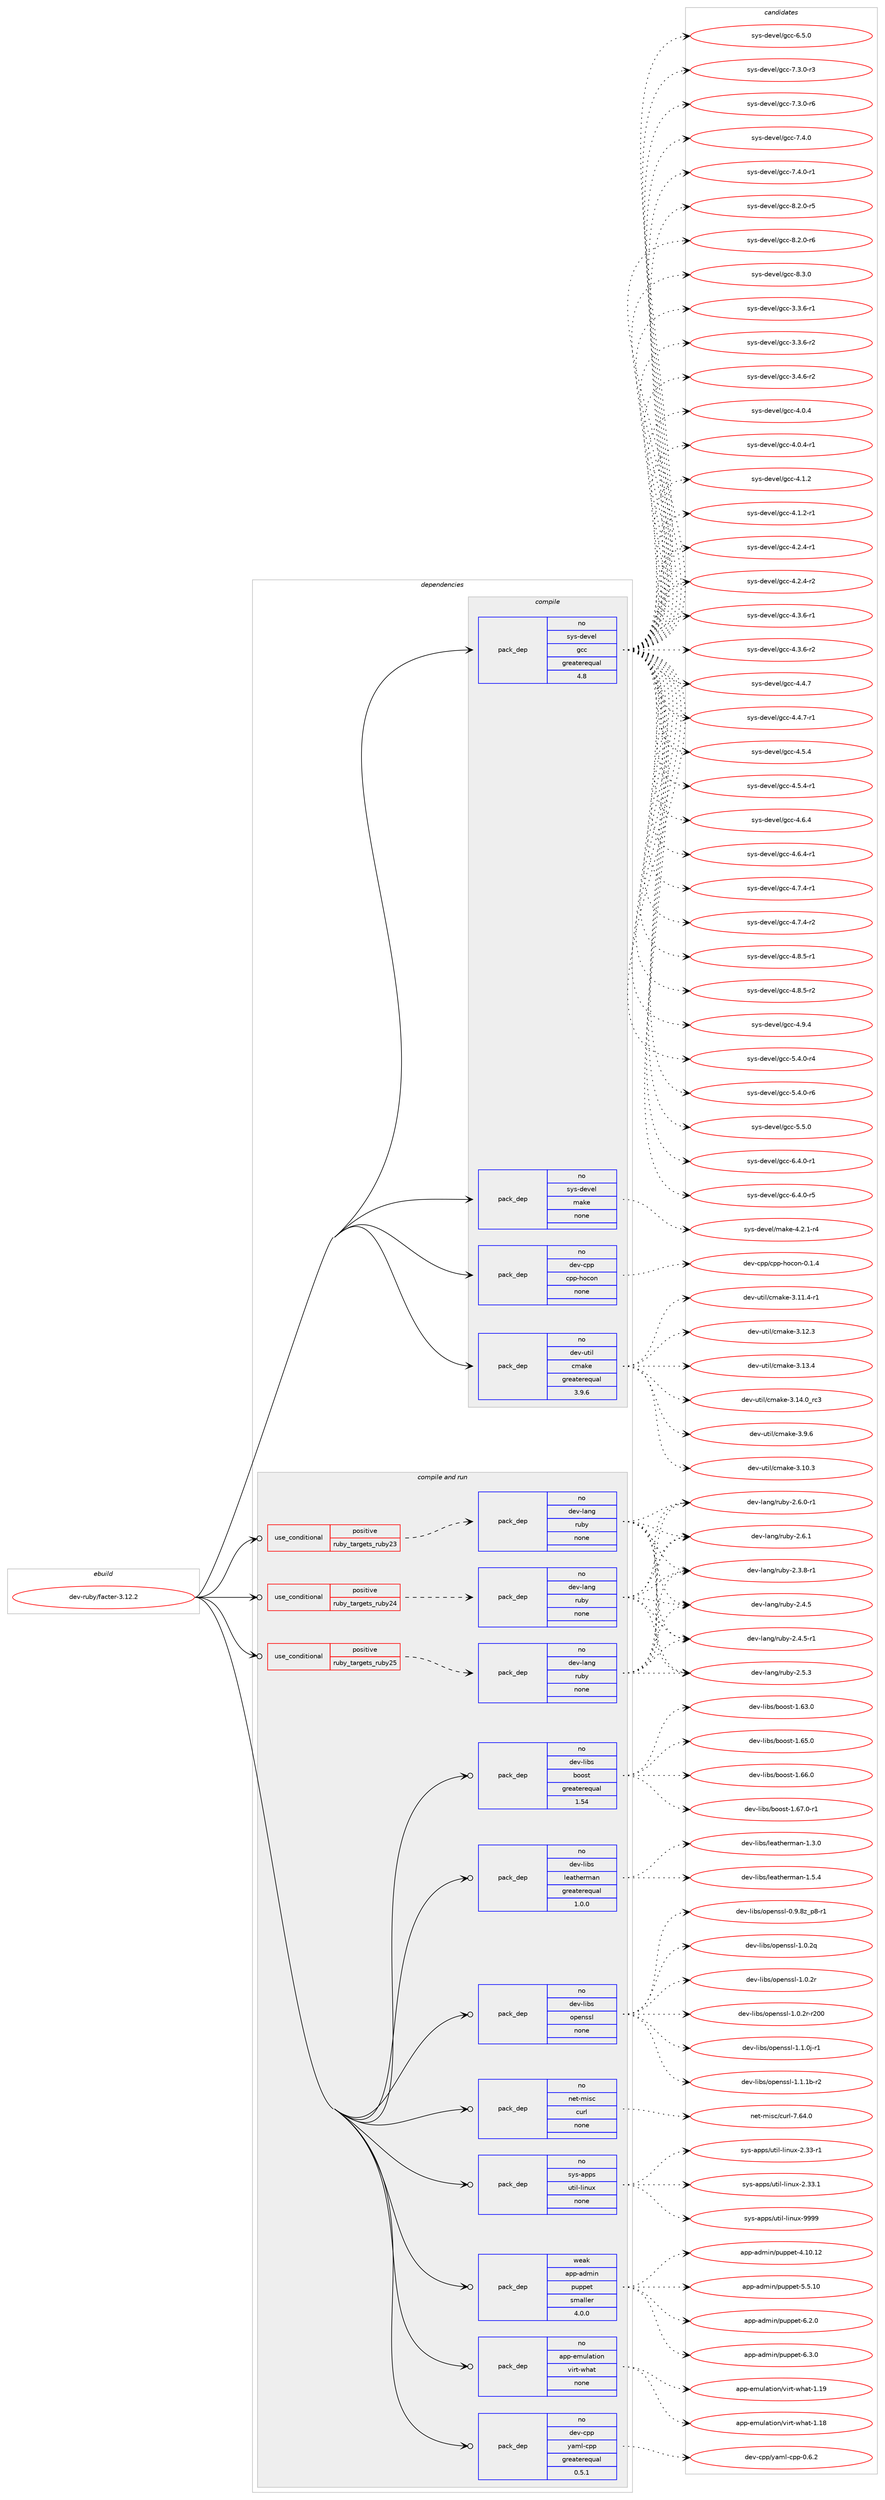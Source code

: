 digraph prolog {

# *************
# Graph options
# *************

newrank=true;
concentrate=true;
compound=true;
graph [rankdir=LR,fontname=Helvetica,fontsize=10,ranksep=1.5];#, ranksep=2.5, nodesep=0.2];
edge  [arrowhead=vee];
node  [fontname=Helvetica,fontsize=10];

# **********
# The ebuild
# **********

subgraph cluster_leftcol {
color=gray;
rank=same;
label=<<i>ebuild</i>>;
id [label="dev-ruby/facter-3.12.2", color=red, width=4, href="../dev-ruby/facter-3.12.2.svg"];
}

# ****************
# The dependencies
# ****************

subgraph cluster_midcol {
color=gray;
label=<<i>dependencies</i>>;
subgraph cluster_compile {
fillcolor="#eeeeee";
style=filled;
label=<<i>compile</i>>;
subgraph pack1069687 {
dependency1492566 [label=<<TABLE BORDER="0" CELLBORDER="1" CELLSPACING="0" CELLPADDING="4" WIDTH="220"><TR><TD ROWSPAN="6" CELLPADDING="30">pack_dep</TD></TR><TR><TD WIDTH="110">no</TD></TR><TR><TD>dev-cpp</TD></TR><TR><TD>cpp-hocon</TD></TR><TR><TD>none</TD></TR><TR><TD></TD></TR></TABLE>>, shape=none, color=blue];
}
id:e -> dependency1492566:w [weight=20,style="solid",arrowhead="vee"];
subgraph pack1069688 {
dependency1492567 [label=<<TABLE BORDER="0" CELLBORDER="1" CELLSPACING="0" CELLPADDING="4" WIDTH="220"><TR><TD ROWSPAN="6" CELLPADDING="30">pack_dep</TD></TR><TR><TD WIDTH="110">no</TD></TR><TR><TD>dev-util</TD></TR><TR><TD>cmake</TD></TR><TR><TD>greaterequal</TD></TR><TR><TD>3.9.6</TD></TR></TABLE>>, shape=none, color=blue];
}
id:e -> dependency1492567:w [weight=20,style="solid",arrowhead="vee"];
subgraph pack1069689 {
dependency1492568 [label=<<TABLE BORDER="0" CELLBORDER="1" CELLSPACING="0" CELLPADDING="4" WIDTH="220"><TR><TD ROWSPAN="6" CELLPADDING="30">pack_dep</TD></TR><TR><TD WIDTH="110">no</TD></TR><TR><TD>sys-devel</TD></TR><TR><TD>gcc</TD></TR><TR><TD>greaterequal</TD></TR><TR><TD>4.8</TD></TR></TABLE>>, shape=none, color=blue];
}
id:e -> dependency1492568:w [weight=20,style="solid",arrowhead="vee"];
subgraph pack1069690 {
dependency1492569 [label=<<TABLE BORDER="0" CELLBORDER="1" CELLSPACING="0" CELLPADDING="4" WIDTH="220"><TR><TD ROWSPAN="6" CELLPADDING="30">pack_dep</TD></TR><TR><TD WIDTH="110">no</TD></TR><TR><TD>sys-devel</TD></TR><TR><TD>make</TD></TR><TR><TD>none</TD></TR><TR><TD></TD></TR></TABLE>>, shape=none, color=blue];
}
id:e -> dependency1492569:w [weight=20,style="solid",arrowhead="vee"];
}
subgraph cluster_compileandrun {
fillcolor="#eeeeee";
style=filled;
label=<<i>compile and run</i>>;
subgraph cond399434 {
dependency1492570 [label=<<TABLE BORDER="0" CELLBORDER="1" CELLSPACING="0" CELLPADDING="4"><TR><TD ROWSPAN="3" CELLPADDING="10">use_conditional</TD></TR><TR><TD>positive</TD></TR><TR><TD>ruby_targets_ruby23</TD></TR></TABLE>>, shape=none, color=red];
subgraph pack1069691 {
dependency1492571 [label=<<TABLE BORDER="0" CELLBORDER="1" CELLSPACING="0" CELLPADDING="4" WIDTH="220"><TR><TD ROWSPAN="6" CELLPADDING="30">pack_dep</TD></TR><TR><TD WIDTH="110">no</TD></TR><TR><TD>dev-lang</TD></TR><TR><TD>ruby</TD></TR><TR><TD>none</TD></TR><TR><TD></TD></TR></TABLE>>, shape=none, color=blue];
}
dependency1492570:e -> dependency1492571:w [weight=20,style="dashed",arrowhead="vee"];
}
id:e -> dependency1492570:w [weight=20,style="solid",arrowhead="odotvee"];
subgraph cond399435 {
dependency1492572 [label=<<TABLE BORDER="0" CELLBORDER="1" CELLSPACING="0" CELLPADDING="4"><TR><TD ROWSPAN="3" CELLPADDING="10">use_conditional</TD></TR><TR><TD>positive</TD></TR><TR><TD>ruby_targets_ruby24</TD></TR></TABLE>>, shape=none, color=red];
subgraph pack1069692 {
dependency1492573 [label=<<TABLE BORDER="0" CELLBORDER="1" CELLSPACING="0" CELLPADDING="4" WIDTH="220"><TR><TD ROWSPAN="6" CELLPADDING="30">pack_dep</TD></TR><TR><TD WIDTH="110">no</TD></TR><TR><TD>dev-lang</TD></TR><TR><TD>ruby</TD></TR><TR><TD>none</TD></TR><TR><TD></TD></TR></TABLE>>, shape=none, color=blue];
}
dependency1492572:e -> dependency1492573:w [weight=20,style="dashed",arrowhead="vee"];
}
id:e -> dependency1492572:w [weight=20,style="solid",arrowhead="odotvee"];
subgraph cond399436 {
dependency1492574 [label=<<TABLE BORDER="0" CELLBORDER="1" CELLSPACING="0" CELLPADDING="4"><TR><TD ROWSPAN="3" CELLPADDING="10">use_conditional</TD></TR><TR><TD>positive</TD></TR><TR><TD>ruby_targets_ruby25</TD></TR></TABLE>>, shape=none, color=red];
subgraph pack1069693 {
dependency1492575 [label=<<TABLE BORDER="0" CELLBORDER="1" CELLSPACING="0" CELLPADDING="4" WIDTH="220"><TR><TD ROWSPAN="6" CELLPADDING="30">pack_dep</TD></TR><TR><TD WIDTH="110">no</TD></TR><TR><TD>dev-lang</TD></TR><TR><TD>ruby</TD></TR><TR><TD>none</TD></TR><TR><TD></TD></TR></TABLE>>, shape=none, color=blue];
}
dependency1492574:e -> dependency1492575:w [weight=20,style="dashed",arrowhead="vee"];
}
id:e -> dependency1492574:w [weight=20,style="solid",arrowhead="odotvee"];
subgraph pack1069694 {
dependency1492576 [label=<<TABLE BORDER="0" CELLBORDER="1" CELLSPACING="0" CELLPADDING="4" WIDTH="220"><TR><TD ROWSPAN="6" CELLPADDING="30">pack_dep</TD></TR><TR><TD WIDTH="110">no</TD></TR><TR><TD>app-emulation</TD></TR><TR><TD>virt-what</TD></TR><TR><TD>none</TD></TR><TR><TD></TD></TR></TABLE>>, shape=none, color=blue];
}
id:e -> dependency1492576:w [weight=20,style="solid",arrowhead="odotvee"];
subgraph pack1069695 {
dependency1492577 [label=<<TABLE BORDER="0" CELLBORDER="1" CELLSPACING="0" CELLPADDING="4" WIDTH="220"><TR><TD ROWSPAN="6" CELLPADDING="30">pack_dep</TD></TR><TR><TD WIDTH="110">no</TD></TR><TR><TD>dev-cpp</TD></TR><TR><TD>yaml-cpp</TD></TR><TR><TD>greaterequal</TD></TR><TR><TD>0.5.1</TD></TR></TABLE>>, shape=none, color=blue];
}
id:e -> dependency1492577:w [weight=20,style="solid",arrowhead="odotvee"];
subgraph pack1069696 {
dependency1492578 [label=<<TABLE BORDER="0" CELLBORDER="1" CELLSPACING="0" CELLPADDING="4" WIDTH="220"><TR><TD ROWSPAN="6" CELLPADDING="30">pack_dep</TD></TR><TR><TD WIDTH="110">no</TD></TR><TR><TD>dev-libs</TD></TR><TR><TD>boost</TD></TR><TR><TD>greaterequal</TD></TR><TR><TD>1.54</TD></TR></TABLE>>, shape=none, color=blue];
}
id:e -> dependency1492578:w [weight=20,style="solid",arrowhead="odotvee"];
subgraph pack1069697 {
dependency1492579 [label=<<TABLE BORDER="0" CELLBORDER="1" CELLSPACING="0" CELLPADDING="4" WIDTH="220"><TR><TD ROWSPAN="6" CELLPADDING="30">pack_dep</TD></TR><TR><TD WIDTH="110">no</TD></TR><TR><TD>dev-libs</TD></TR><TR><TD>leatherman</TD></TR><TR><TD>greaterequal</TD></TR><TR><TD>1.0.0</TD></TR></TABLE>>, shape=none, color=blue];
}
id:e -> dependency1492579:w [weight=20,style="solid",arrowhead="odotvee"];
subgraph pack1069698 {
dependency1492580 [label=<<TABLE BORDER="0" CELLBORDER="1" CELLSPACING="0" CELLPADDING="4" WIDTH="220"><TR><TD ROWSPAN="6" CELLPADDING="30">pack_dep</TD></TR><TR><TD WIDTH="110">no</TD></TR><TR><TD>dev-libs</TD></TR><TR><TD>openssl</TD></TR><TR><TD>none</TD></TR><TR><TD></TD></TR></TABLE>>, shape=none, color=blue];
}
id:e -> dependency1492580:w [weight=20,style="solid",arrowhead="odotvee"];
subgraph pack1069699 {
dependency1492581 [label=<<TABLE BORDER="0" CELLBORDER="1" CELLSPACING="0" CELLPADDING="4" WIDTH="220"><TR><TD ROWSPAN="6" CELLPADDING="30">pack_dep</TD></TR><TR><TD WIDTH="110">no</TD></TR><TR><TD>net-misc</TD></TR><TR><TD>curl</TD></TR><TR><TD>none</TD></TR><TR><TD></TD></TR></TABLE>>, shape=none, color=blue];
}
id:e -> dependency1492581:w [weight=20,style="solid",arrowhead="odotvee"];
subgraph pack1069700 {
dependency1492582 [label=<<TABLE BORDER="0" CELLBORDER="1" CELLSPACING="0" CELLPADDING="4" WIDTH="220"><TR><TD ROWSPAN="6" CELLPADDING="30">pack_dep</TD></TR><TR><TD WIDTH="110">no</TD></TR><TR><TD>sys-apps</TD></TR><TR><TD>util-linux</TD></TR><TR><TD>none</TD></TR><TR><TD></TD></TR></TABLE>>, shape=none, color=blue];
}
id:e -> dependency1492582:w [weight=20,style="solid",arrowhead="odotvee"];
subgraph pack1069701 {
dependency1492583 [label=<<TABLE BORDER="0" CELLBORDER="1" CELLSPACING="0" CELLPADDING="4" WIDTH="220"><TR><TD ROWSPAN="6" CELLPADDING="30">pack_dep</TD></TR><TR><TD WIDTH="110">weak</TD></TR><TR><TD>app-admin</TD></TR><TR><TD>puppet</TD></TR><TR><TD>smaller</TD></TR><TR><TD>4.0.0</TD></TR></TABLE>>, shape=none, color=blue];
}
id:e -> dependency1492583:w [weight=20,style="solid",arrowhead="odotvee"];
}
subgraph cluster_run {
fillcolor="#eeeeee";
style=filled;
label=<<i>run</i>>;
}
}

# **************
# The candidates
# **************

subgraph cluster_choices {
rank=same;
color=gray;
label=<<i>candidates</i>>;

subgraph choice1069687 {
color=black;
nodesep=1;
choice100101118459911211247991121124510411199111110454846494652 [label="dev-cpp/cpp-hocon-0.1.4", color=red, width=4,href="../dev-cpp/cpp-hocon-0.1.4.svg"];
dependency1492566:e -> choice100101118459911211247991121124510411199111110454846494652:w [style=dotted,weight="100"];
}
subgraph choice1069688 {
color=black;
nodesep=1;
choice1001011184511711610510847991099710710145514649484651 [label="dev-util/cmake-3.10.3", color=red, width=4,href="../dev-util/cmake-3.10.3.svg"];
choice10010111845117116105108479910997107101455146494946524511449 [label="dev-util/cmake-3.11.4-r1", color=red, width=4,href="../dev-util/cmake-3.11.4-r1.svg"];
choice1001011184511711610510847991099710710145514649504651 [label="dev-util/cmake-3.12.3", color=red, width=4,href="../dev-util/cmake-3.12.3.svg"];
choice1001011184511711610510847991099710710145514649514652 [label="dev-util/cmake-3.13.4", color=red, width=4,href="../dev-util/cmake-3.13.4.svg"];
choice1001011184511711610510847991099710710145514649524648951149951 [label="dev-util/cmake-3.14.0_rc3", color=red, width=4,href="../dev-util/cmake-3.14.0_rc3.svg"];
choice10010111845117116105108479910997107101455146574654 [label="dev-util/cmake-3.9.6", color=red, width=4,href="../dev-util/cmake-3.9.6.svg"];
dependency1492567:e -> choice1001011184511711610510847991099710710145514649484651:w [style=dotted,weight="100"];
dependency1492567:e -> choice10010111845117116105108479910997107101455146494946524511449:w [style=dotted,weight="100"];
dependency1492567:e -> choice1001011184511711610510847991099710710145514649504651:w [style=dotted,weight="100"];
dependency1492567:e -> choice1001011184511711610510847991099710710145514649514652:w [style=dotted,weight="100"];
dependency1492567:e -> choice1001011184511711610510847991099710710145514649524648951149951:w [style=dotted,weight="100"];
dependency1492567:e -> choice10010111845117116105108479910997107101455146574654:w [style=dotted,weight="100"];
}
subgraph choice1069689 {
color=black;
nodesep=1;
choice115121115451001011181011084710399994551465146544511449 [label="sys-devel/gcc-3.3.6-r1", color=red, width=4,href="../sys-devel/gcc-3.3.6-r1.svg"];
choice115121115451001011181011084710399994551465146544511450 [label="sys-devel/gcc-3.3.6-r2", color=red, width=4,href="../sys-devel/gcc-3.3.6-r2.svg"];
choice115121115451001011181011084710399994551465246544511450 [label="sys-devel/gcc-3.4.6-r2", color=red, width=4,href="../sys-devel/gcc-3.4.6-r2.svg"];
choice11512111545100101118101108471039999455246484652 [label="sys-devel/gcc-4.0.4", color=red, width=4,href="../sys-devel/gcc-4.0.4.svg"];
choice115121115451001011181011084710399994552464846524511449 [label="sys-devel/gcc-4.0.4-r1", color=red, width=4,href="../sys-devel/gcc-4.0.4-r1.svg"];
choice11512111545100101118101108471039999455246494650 [label="sys-devel/gcc-4.1.2", color=red, width=4,href="../sys-devel/gcc-4.1.2.svg"];
choice115121115451001011181011084710399994552464946504511449 [label="sys-devel/gcc-4.1.2-r1", color=red, width=4,href="../sys-devel/gcc-4.1.2-r1.svg"];
choice115121115451001011181011084710399994552465046524511449 [label="sys-devel/gcc-4.2.4-r1", color=red, width=4,href="../sys-devel/gcc-4.2.4-r1.svg"];
choice115121115451001011181011084710399994552465046524511450 [label="sys-devel/gcc-4.2.4-r2", color=red, width=4,href="../sys-devel/gcc-4.2.4-r2.svg"];
choice115121115451001011181011084710399994552465146544511449 [label="sys-devel/gcc-4.3.6-r1", color=red, width=4,href="../sys-devel/gcc-4.3.6-r1.svg"];
choice115121115451001011181011084710399994552465146544511450 [label="sys-devel/gcc-4.3.6-r2", color=red, width=4,href="../sys-devel/gcc-4.3.6-r2.svg"];
choice11512111545100101118101108471039999455246524655 [label="sys-devel/gcc-4.4.7", color=red, width=4,href="../sys-devel/gcc-4.4.7.svg"];
choice115121115451001011181011084710399994552465246554511449 [label="sys-devel/gcc-4.4.7-r1", color=red, width=4,href="../sys-devel/gcc-4.4.7-r1.svg"];
choice11512111545100101118101108471039999455246534652 [label="sys-devel/gcc-4.5.4", color=red, width=4,href="../sys-devel/gcc-4.5.4.svg"];
choice115121115451001011181011084710399994552465346524511449 [label="sys-devel/gcc-4.5.4-r1", color=red, width=4,href="../sys-devel/gcc-4.5.4-r1.svg"];
choice11512111545100101118101108471039999455246544652 [label="sys-devel/gcc-4.6.4", color=red, width=4,href="../sys-devel/gcc-4.6.4.svg"];
choice115121115451001011181011084710399994552465446524511449 [label="sys-devel/gcc-4.6.4-r1", color=red, width=4,href="../sys-devel/gcc-4.6.4-r1.svg"];
choice115121115451001011181011084710399994552465546524511449 [label="sys-devel/gcc-4.7.4-r1", color=red, width=4,href="../sys-devel/gcc-4.7.4-r1.svg"];
choice115121115451001011181011084710399994552465546524511450 [label="sys-devel/gcc-4.7.4-r2", color=red, width=4,href="../sys-devel/gcc-4.7.4-r2.svg"];
choice115121115451001011181011084710399994552465646534511449 [label="sys-devel/gcc-4.8.5-r1", color=red, width=4,href="../sys-devel/gcc-4.8.5-r1.svg"];
choice115121115451001011181011084710399994552465646534511450 [label="sys-devel/gcc-4.8.5-r2", color=red, width=4,href="../sys-devel/gcc-4.8.5-r2.svg"];
choice11512111545100101118101108471039999455246574652 [label="sys-devel/gcc-4.9.4", color=red, width=4,href="../sys-devel/gcc-4.9.4.svg"];
choice115121115451001011181011084710399994553465246484511452 [label="sys-devel/gcc-5.4.0-r4", color=red, width=4,href="../sys-devel/gcc-5.4.0-r4.svg"];
choice115121115451001011181011084710399994553465246484511454 [label="sys-devel/gcc-5.4.0-r6", color=red, width=4,href="../sys-devel/gcc-5.4.0-r6.svg"];
choice11512111545100101118101108471039999455346534648 [label="sys-devel/gcc-5.5.0", color=red, width=4,href="../sys-devel/gcc-5.5.0.svg"];
choice115121115451001011181011084710399994554465246484511449 [label="sys-devel/gcc-6.4.0-r1", color=red, width=4,href="../sys-devel/gcc-6.4.0-r1.svg"];
choice115121115451001011181011084710399994554465246484511453 [label="sys-devel/gcc-6.4.0-r5", color=red, width=4,href="../sys-devel/gcc-6.4.0-r5.svg"];
choice11512111545100101118101108471039999455446534648 [label="sys-devel/gcc-6.5.0", color=red, width=4,href="../sys-devel/gcc-6.5.0.svg"];
choice115121115451001011181011084710399994555465146484511451 [label="sys-devel/gcc-7.3.0-r3", color=red, width=4,href="../sys-devel/gcc-7.3.0-r3.svg"];
choice115121115451001011181011084710399994555465146484511454 [label="sys-devel/gcc-7.3.0-r6", color=red, width=4,href="../sys-devel/gcc-7.3.0-r6.svg"];
choice11512111545100101118101108471039999455546524648 [label="sys-devel/gcc-7.4.0", color=red, width=4,href="../sys-devel/gcc-7.4.0.svg"];
choice115121115451001011181011084710399994555465246484511449 [label="sys-devel/gcc-7.4.0-r1", color=red, width=4,href="../sys-devel/gcc-7.4.0-r1.svg"];
choice115121115451001011181011084710399994556465046484511453 [label="sys-devel/gcc-8.2.0-r5", color=red, width=4,href="../sys-devel/gcc-8.2.0-r5.svg"];
choice115121115451001011181011084710399994556465046484511454 [label="sys-devel/gcc-8.2.0-r6", color=red, width=4,href="../sys-devel/gcc-8.2.0-r6.svg"];
choice11512111545100101118101108471039999455646514648 [label="sys-devel/gcc-8.3.0", color=red, width=4,href="../sys-devel/gcc-8.3.0.svg"];
dependency1492568:e -> choice115121115451001011181011084710399994551465146544511449:w [style=dotted,weight="100"];
dependency1492568:e -> choice115121115451001011181011084710399994551465146544511450:w [style=dotted,weight="100"];
dependency1492568:e -> choice115121115451001011181011084710399994551465246544511450:w [style=dotted,weight="100"];
dependency1492568:e -> choice11512111545100101118101108471039999455246484652:w [style=dotted,weight="100"];
dependency1492568:e -> choice115121115451001011181011084710399994552464846524511449:w [style=dotted,weight="100"];
dependency1492568:e -> choice11512111545100101118101108471039999455246494650:w [style=dotted,weight="100"];
dependency1492568:e -> choice115121115451001011181011084710399994552464946504511449:w [style=dotted,weight="100"];
dependency1492568:e -> choice115121115451001011181011084710399994552465046524511449:w [style=dotted,weight="100"];
dependency1492568:e -> choice115121115451001011181011084710399994552465046524511450:w [style=dotted,weight="100"];
dependency1492568:e -> choice115121115451001011181011084710399994552465146544511449:w [style=dotted,weight="100"];
dependency1492568:e -> choice115121115451001011181011084710399994552465146544511450:w [style=dotted,weight="100"];
dependency1492568:e -> choice11512111545100101118101108471039999455246524655:w [style=dotted,weight="100"];
dependency1492568:e -> choice115121115451001011181011084710399994552465246554511449:w [style=dotted,weight="100"];
dependency1492568:e -> choice11512111545100101118101108471039999455246534652:w [style=dotted,weight="100"];
dependency1492568:e -> choice115121115451001011181011084710399994552465346524511449:w [style=dotted,weight="100"];
dependency1492568:e -> choice11512111545100101118101108471039999455246544652:w [style=dotted,weight="100"];
dependency1492568:e -> choice115121115451001011181011084710399994552465446524511449:w [style=dotted,weight="100"];
dependency1492568:e -> choice115121115451001011181011084710399994552465546524511449:w [style=dotted,weight="100"];
dependency1492568:e -> choice115121115451001011181011084710399994552465546524511450:w [style=dotted,weight="100"];
dependency1492568:e -> choice115121115451001011181011084710399994552465646534511449:w [style=dotted,weight="100"];
dependency1492568:e -> choice115121115451001011181011084710399994552465646534511450:w [style=dotted,weight="100"];
dependency1492568:e -> choice11512111545100101118101108471039999455246574652:w [style=dotted,weight="100"];
dependency1492568:e -> choice115121115451001011181011084710399994553465246484511452:w [style=dotted,weight="100"];
dependency1492568:e -> choice115121115451001011181011084710399994553465246484511454:w [style=dotted,weight="100"];
dependency1492568:e -> choice11512111545100101118101108471039999455346534648:w [style=dotted,weight="100"];
dependency1492568:e -> choice115121115451001011181011084710399994554465246484511449:w [style=dotted,weight="100"];
dependency1492568:e -> choice115121115451001011181011084710399994554465246484511453:w [style=dotted,weight="100"];
dependency1492568:e -> choice11512111545100101118101108471039999455446534648:w [style=dotted,weight="100"];
dependency1492568:e -> choice115121115451001011181011084710399994555465146484511451:w [style=dotted,weight="100"];
dependency1492568:e -> choice115121115451001011181011084710399994555465146484511454:w [style=dotted,weight="100"];
dependency1492568:e -> choice11512111545100101118101108471039999455546524648:w [style=dotted,weight="100"];
dependency1492568:e -> choice115121115451001011181011084710399994555465246484511449:w [style=dotted,weight="100"];
dependency1492568:e -> choice115121115451001011181011084710399994556465046484511453:w [style=dotted,weight="100"];
dependency1492568:e -> choice115121115451001011181011084710399994556465046484511454:w [style=dotted,weight="100"];
dependency1492568:e -> choice11512111545100101118101108471039999455646514648:w [style=dotted,weight="100"];
}
subgraph choice1069690 {
color=black;
nodesep=1;
choice1151211154510010111810110847109971071014552465046494511452 [label="sys-devel/make-4.2.1-r4", color=red, width=4,href="../sys-devel/make-4.2.1-r4.svg"];
dependency1492569:e -> choice1151211154510010111810110847109971071014552465046494511452:w [style=dotted,weight="100"];
}
subgraph choice1069691 {
color=black;
nodesep=1;
choice100101118451089711010347114117981214550465146564511449 [label="dev-lang/ruby-2.3.8-r1", color=red, width=4,href="../dev-lang/ruby-2.3.8-r1.svg"];
choice10010111845108971101034711411798121455046524653 [label="dev-lang/ruby-2.4.5", color=red, width=4,href="../dev-lang/ruby-2.4.5.svg"];
choice100101118451089711010347114117981214550465246534511449 [label="dev-lang/ruby-2.4.5-r1", color=red, width=4,href="../dev-lang/ruby-2.4.5-r1.svg"];
choice10010111845108971101034711411798121455046534651 [label="dev-lang/ruby-2.5.3", color=red, width=4,href="../dev-lang/ruby-2.5.3.svg"];
choice100101118451089711010347114117981214550465446484511449 [label="dev-lang/ruby-2.6.0-r1", color=red, width=4,href="../dev-lang/ruby-2.6.0-r1.svg"];
choice10010111845108971101034711411798121455046544649 [label="dev-lang/ruby-2.6.1", color=red, width=4,href="../dev-lang/ruby-2.6.1.svg"];
dependency1492571:e -> choice100101118451089711010347114117981214550465146564511449:w [style=dotted,weight="100"];
dependency1492571:e -> choice10010111845108971101034711411798121455046524653:w [style=dotted,weight="100"];
dependency1492571:e -> choice100101118451089711010347114117981214550465246534511449:w [style=dotted,weight="100"];
dependency1492571:e -> choice10010111845108971101034711411798121455046534651:w [style=dotted,weight="100"];
dependency1492571:e -> choice100101118451089711010347114117981214550465446484511449:w [style=dotted,weight="100"];
dependency1492571:e -> choice10010111845108971101034711411798121455046544649:w [style=dotted,weight="100"];
}
subgraph choice1069692 {
color=black;
nodesep=1;
choice100101118451089711010347114117981214550465146564511449 [label="dev-lang/ruby-2.3.8-r1", color=red, width=4,href="../dev-lang/ruby-2.3.8-r1.svg"];
choice10010111845108971101034711411798121455046524653 [label="dev-lang/ruby-2.4.5", color=red, width=4,href="../dev-lang/ruby-2.4.5.svg"];
choice100101118451089711010347114117981214550465246534511449 [label="dev-lang/ruby-2.4.5-r1", color=red, width=4,href="../dev-lang/ruby-2.4.5-r1.svg"];
choice10010111845108971101034711411798121455046534651 [label="dev-lang/ruby-2.5.3", color=red, width=4,href="../dev-lang/ruby-2.5.3.svg"];
choice100101118451089711010347114117981214550465446484511449 [label="dev-lang/ruby-2.6.0-r1", color=red, width=4,href="../dev-lang/ruby-2.6.0-r1.svg"];
choice10010111845108971101034711411798121455046544649 [label="dev-lang/ruby-2.6.1", color=red, width=4,href="../dev-lang/ruby-2.6.1.svg"];
dependency1492573:e -> choice100101118451089711010347114117981214550465146564511449:w [style=dotted,weight="100"];
dependency1492573:e -> choice10010111845108971101034711411798121455046524653:w [style=dotted,weight="100"];
dependency1492573:e -> choice100101118451089711010347114117981214550465246534511449:w [style=dotted,weight="100"];
dependency1492573:e -> choice10010111845108971101034711411798121455046534651:w [style=dotted,weight="100"];
dependency1492573:e -> choice100101118451089711010347114117981214550465446484511449:w [style=dotted,weight="100"];
dependency1492573:e -> choice10010111845108971101034711411798121455046544649:w [style=dotted,weight="100"];
}
subgraph choice1069693 {
color=black;
nodesep=1;
choice100101118451089711010347114117981214550465146564511449 [label="dev-lang/ruby-2.3.8-r1", color=red, width=4,href="../dev-lang/ruby-2.3.8-r1.svg"];
choice10010111845108971101034711411798121455046524653 [label="dev-lang/ruby-2.4.5", color=red, width=4,href="../dev-lang/ruby-2.4.5.svg"];
choice100101118451089711010347114117981214550465246534511449 [label="dev-lang/ruby-2.4.5-r1", color=red, width=4,href="../dev-lang/ruby-2.4.5-r1.svg"];
choice10010111845108971101034711411798121455046534651 [label="dev-lang/ruby-2.5.3", color=red, width=4,href="../dev-lang/ruby-2.5.3.svg"];
choice100101118451089711010347114117981214550465446484511449 [label="dev-lang/ruby-2.6.0-r1", color=red, width=4,href="../dev-lang/ruby-2.6.0-r1.svg"];
choice10010111845108971101034711411798121455046544649 [label="dev-lang/ruby-2.6.1", color=red, width=4,href="../dev-lang/ruby-2.6.1.svg"];
dependency1492575:e -> choice100101118451089711010347114117981214550465146564511449:w [style=dotted,weight="100"];
dependency1492575:e -> choice10010111845108971101034711411798121455046524653:w [style=dotted,weight="100"];
dependency1492575:e -> choice100101118451089711010347114117981214550465246534511449:w [style=dotted,weight="100"];
dependency1492575:e -> choice10010111845108971101034711411798121455046534651:w [style=dotted,weight="100"];
dependency1492575:e -> choice100101118451089711010347114117981214550465446484511449:w [style=dotted,weight="100"];
dependency1492575:e -> choice10010111845108971101034711411798121455046544649:w [style=dotted,weight="100"];
}
subgraph choice1069694 {
color=black;
nodesep=1;
choice9711211245101109117108971161051111104711810511411645119104971164549464956 [label="app-emulation/virt-what-1.18", color=red, width=4,href="../app-emulation/virt-what-1.18.svg"];
choice9711211245101109117108971161051111104711810511411645119104971164549464957 [label="app-emulation/virt-what-1.19", color=red, width=4,href="../app-emulation/virt-what-1.19.svg"];
dependency1492576:e -> choice9711211245101109117108971161051111104711810511411645119104971164549464956:w [style=dotted,weight="100"];
dependency1492576:e -> choice9711211245101109117108971161051111104711810511411645119104971164549464957:w [style=dotted,weight="100"];
}
subgraph choice1069695 {
color=black;
nodesep=1;
choice100101118459911211247121971091084599112112454846544650 [label="dev-cpp/yaml-cpp-0.6.2", color=red, width=4,href="../dev-cpp/yaml-cpp-0.6.2.svg"];
dependency1492577:e -> choice100101118459911211247121971091084599112112454846544650:w [style=dotted,weight="100"];
}
subgraph choice1069696 {
color=black;
nodesep=1;
choice1001011184510810598115479811111111511645494654514648 [label="dev-libs/boost-1.63.0", color=red, width=4,href="../dev-libs/boost-1.63.0.svg"];
choice1001011184510810598115479811111111511645494654534648 [label="dev-libs/boost-1.65.0", color=red, width=4,href="../dev-libs/boost-1.65.0.svg"];
choice1001011184510810598115479811111111511645494654544648 [label="dev-libs/boost-1.66.0", color=red, width=4,href="../dev-libs/boost-1.66.0.svg"];
choice10010111845108105981154798111111115116454946545546484511449 [label="dev-libs/boost-1.67.0-r1", color=red, width=4,href="../dev-libs/boost-1.67.0-r1.svg"];
dependency1492578:e -> choice1001011184510810598115479811111111511645494654514648:w [style=dotted,weight="100"];
dependency1492578:e -> choice1001011184510810598115479811111111511645494654534648:w [style=dotted,weight="100"];
dependency1492578:e -> choice1001011184510810598115479811111111511645494654544648:w [style=dotted,weight="100"];
dependency1492578:e -> choice10010111845108105981154798111111115116454946545546484511449:w [style=dotted,weight="100"];
}
subgraph choice1069697 {
color=black;
nodesep=1;
choice1001011184510810598115471081019711610410111410997110454946514648 [label="dev-libs/leatherman-1.3.0", color=red, width=4,href="../dev-libs/leatherman-1.3.0.svg"];
choice1001011184510810598115471081019711610410111410997110454946534652 [label="dev-libs/leatherman-1.5.4", color=red, width=4,href="../dev-libs/leatherman-1.5.4.svg"];
dependency1492579:e -> choice1001011184510810598115471081019711610410111410997110454946514648:w [style=dotted,weight="100"];
dependency1492579:e -> choice1001011184510810598115471081019711610410111410997110454946534652:w [style=dotted,weight="100"];
}
subgraph choice1069698 {
color=black;
nodesep=1;
choice10010111845108105981154711111210111011511510845484657465612295112564511449 [label="dev-libs/openssl-0.9.8z_p8-r1", color=red, width=4,href="../dev-libs/openssl-0.9.8z_p8-r1.svg"];
choice100101118451081059811547111112101110115115108454946484650113 [label="dev-libs/openssl-1.0.2q", color=red, width=4,href="../dev-libs/openssl-1.0.2q.svg"];
choice100101118451081059811547111112101110115115108454946484650114 [label="dev-libs/openssl-1.0.2r", color=red, width=4,href="../dev-libs/openssl-1.0.2r.svg"];
choice10010111845108105981154711111210111011511510845494648465011445114504848 [label="dev-libs/openssl-1.0.2r-r200", color=red, width=4,href="../dev-libs/openssl-1.0.2r-r200.svg"];
choice1001011184510810598115471111121011101151151084549464946481064511449 [label="dev-libs/openssl-1.1.0j-r1", color=red, width=4,href="../dev-libs/openssl-1.1.0j-r1.svg"];
choice100101118451081059811547111112101110115115108454946494649984511450 [label="dev-libs/openssl-1.1.1b-r2", color=red, width=4,href="../dev-libs/openssl-1.1.1b-r2.svg"];
dependency1492580:e -> choice10010111845108105981154711111210111011511510845484657465612295112564511449:w [style=dotted,weight="100"];
dependency1492580:e -> choice100101118451081059811547111112101110115115108454946484650113:w [style=dotted,weight="100"];
dependency1492580:e -> choice100101118451081059811547111112101110115115108454946484650114:w [style=dotted,weight="100"];
dependency1492580:e -> choice10010111845108105981154711111210111011511510845494648465011445114504848:w [style=dotted,weight="100"];
dependency1492580:e -> choice1001011184510810598115471111121011101151151084549464946481064511449:w [style=dotted,weight="100"];
dependency1492580:e -> choice100101118451081059811547111112101110115115108454946494649984511450:w [style=dotted,weight="100"];
}
subgraph choice1069699 {
color=black;
nodesep=1;
choice1101011164510910511599479911711410845554654524648 [label="net-misc/curl-7.64.0", color=red, width=4,href="../net-misc/curl-7.64.0.svg"];
dependency1492581:e -> choice1101011164510910511599479911711410845554654524648:w [style=dotted,weight="100"];
}
subgraph choice1069700 {
color=black;
nodesep=1;
choice1151211154597112112115471171161051084510810511011712045504651514511449 [label="sys-apps/util-linux-2.33-r1", color=red, width=4,href="../sys-apps/util-linux-2.33-r1.svg"];
choice1151211154597112112115471171161051084510810511011712045504651514649 [label="sys-apps/util-linux-2.33.1", color=red, width=4,href="../sys-apps/util-linux-2.33.1.svg"];
choice115121115459711211211547117116105108451081051101171204557575757 [label="sys-apps/util-linux-9999", color=red, width=4,href="../sys-apps/util-linux-9999.svg"];
dependency1492582:e -> choice1151211154597112112115471171161051084510810511011712045504651514511449:w [style=dotted,weight="100"];
dependency1492582:e -> choice1151211154597112112115471171161051084510810511011712045504651514649:w [style=dotted,weight="100"];
dependency1492582:e -> choice115121115459711211211547117116105108451081051101171204557575757:w [style=dotted,weight="100"];
}
subgraph choice1069701 {
color=black;
nodesep=1;
choice971121124597100109105110471121171121121011164552464948464950 [label="app-admin/puppet-4.10.12", color=red, width=4,href="../app-admin/puppet-4.10.12.svg"];
choice9711211245971001091051104711211711211210111645534653464948 [label="app-admin/puppet-5.5.10", color=red, width=4,href="../app-admin/puppet-5.5.10.svg"];
choice97112112459710010910511047112117112112101116455446504648 [label="app-admin/puppet-6.2.0", color=red, width=4,href="../app-admin/puppet-6.2.0.svg"];
choice97112112459710010910511047112117112112101116455446514648 [label="app-admin/puppet-6.3.0", color=red, width=4,href="../app-admin/puppet-6.3.0.svg"];
dependency1492583:e -> choice971121124597100109105110471121171121121011164552464948464950:w [style=dotted,weight="100"];
dependency1492583:e -> choice9711211245971001091051104711211711211210111645534653464948:w [style=dotted,weight="100"];
dependency1492583:e -> choice97112112459710010910511047112117112112101116455446504648:w [style=dotted,weight="100"];
dependency1492583:e -> choice97112112459710010910511047112117112112101116455446514648:w [style=dotted,weight="100"];
}
}

}

